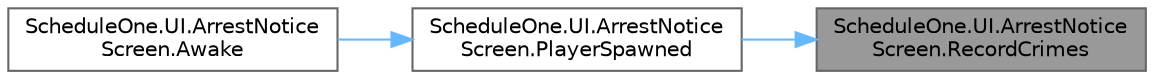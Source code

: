 digraph "ScheduleOne.UI.ArrestNoticeScreen.RecordCrimes"
{
 // LATEX_PDF_SIZE
  bgcolor="transparent";
  edge [fontname=Helvetica,fontsize=10,labelfontname=Helvetica,labelfontsize=10];
  node [fontname=Helvetica,fontsize=10,shape=box,height=0.2,width=0.4];
  rankdir="RL";
  Node1 [id="Node000001",label="ScheduleOne.UI.ArrestNotice\lScreen.RecordCrimes",height=0.2,width=0.4,color="gray40", fillcolor="grey60", style="filled", fontcolor="black",tooltip=" "];
  Node1 -> Node2 [id="edge1_Node000001_Node000002",dir="back",color="steelblue1",style="solid",tooltip=" "];
  Node2 [id="Node000002",label="ScheduleOne.UI.ArrestNotice\lScreen.PlayerSpawned",height=0.2,width=0.4,color="grey40", fillcolor="white", style="filled",URL="$class_schedule_one_1_1_u_i_1_1_arrest_notice_screen.html#a37cd08d289d083bd69256cd126f81f4a",tooltip=" "];
  Node2 -> Node3 [id="edge2_Node000002_Node000003",dir="back",color="steelblue1",style="solid",tooltip=" "];
  Node3 [id="Node000003",label="ScheduleOne.UI.ArrestNotice\lScreen.Awake",height=0.2,width=0.4,color="grey40", fillcolor="white", style="filled",URL="$class_schedule_one_1_1_u_i_1_1_arrest_notice_screen.html#ad3ca7803878049328934a58b46176ba8",tooltip=" "];
}
